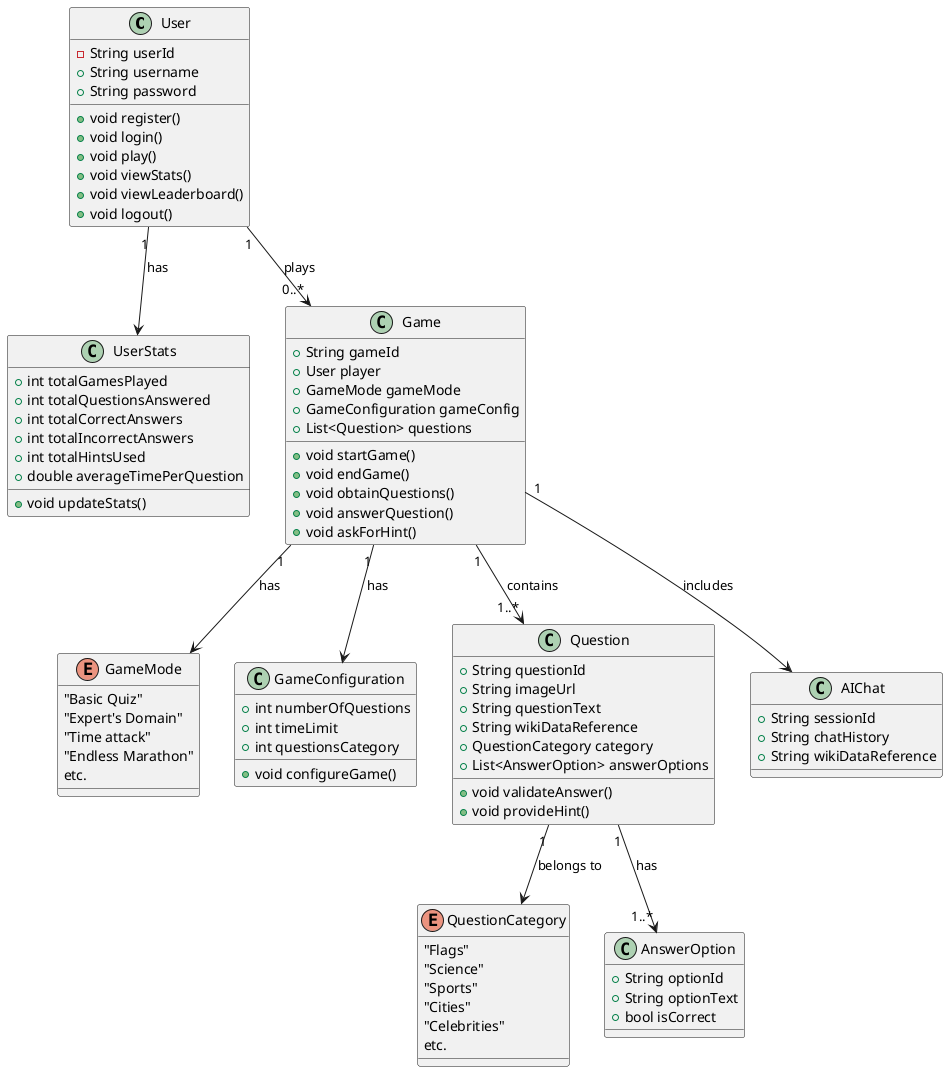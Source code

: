 @startuml Domain_Model

' Define entities (classes)
class User {
    -String userId
    +String username
    +String password
    
    +void register()
    +void login()
    +void play()
    +void viewStats()
    +void viewLeaderboard()
    +void logout()
}

class UserStats {
    +int totalGamesPlayed
    +int totalQuestionsAnswered
    +int totalCorrectAnswers
    +int totalIncorrectAnswers
    +int totalHintsUsed
    +double averageTimePerQuestion

    +void updateStats()
}

class Game {
    +String gameId
    +User player
    +GameMode gameMode
    +GameConfiguration gameConfig
    +List<Question> questions

    +void startGame()
    +void endGame()
    +void obtainQuestions()
    +void answerQuestion()
    +void askForHint()
}

enum GameMode {
    "Basic Quiz"
    "Expert's Domain"
    "Time attack"
    "Endless Marathon"
    etc.
}

class GameConfiguration {
    +int numberOfQuestions
    +int timeLimit
    +int questionsCategory

    +void configureGame()
}

class Question {
    +String questionId
    +String imageUrl
    +String questionText
    +String wikiDataReference
    +QuestionCategory category
    +List<AnswerOption> answerOptions

    +void validateAnswer()
    +void provideHint()
}

enum QuestionCategory {
    "Flags"
    "Science"
    "Sports"
    "Cities"
    "Celebrities"
    etc.
}

class AnswerOption {
    +String optionId
    +String optionText
    +bool isCorrect
}

class AIChat {
    +String sessionId
    +String chatHistory
    +String wikiDataReference
}


' Define relationships
User "1" --> "0..*" Game : plays
User "1" --> UserStats : has
Game "1" --> "1..*" Question : contains
Game "1" --> GameConfiguration : has
Game "1" --> GameMode : has
Game "1" --> AIChat : includes
Question "1" --> "1..*" AnswerOption : has
Question "1" --> QuestionCategory : belongs to

@enduml
